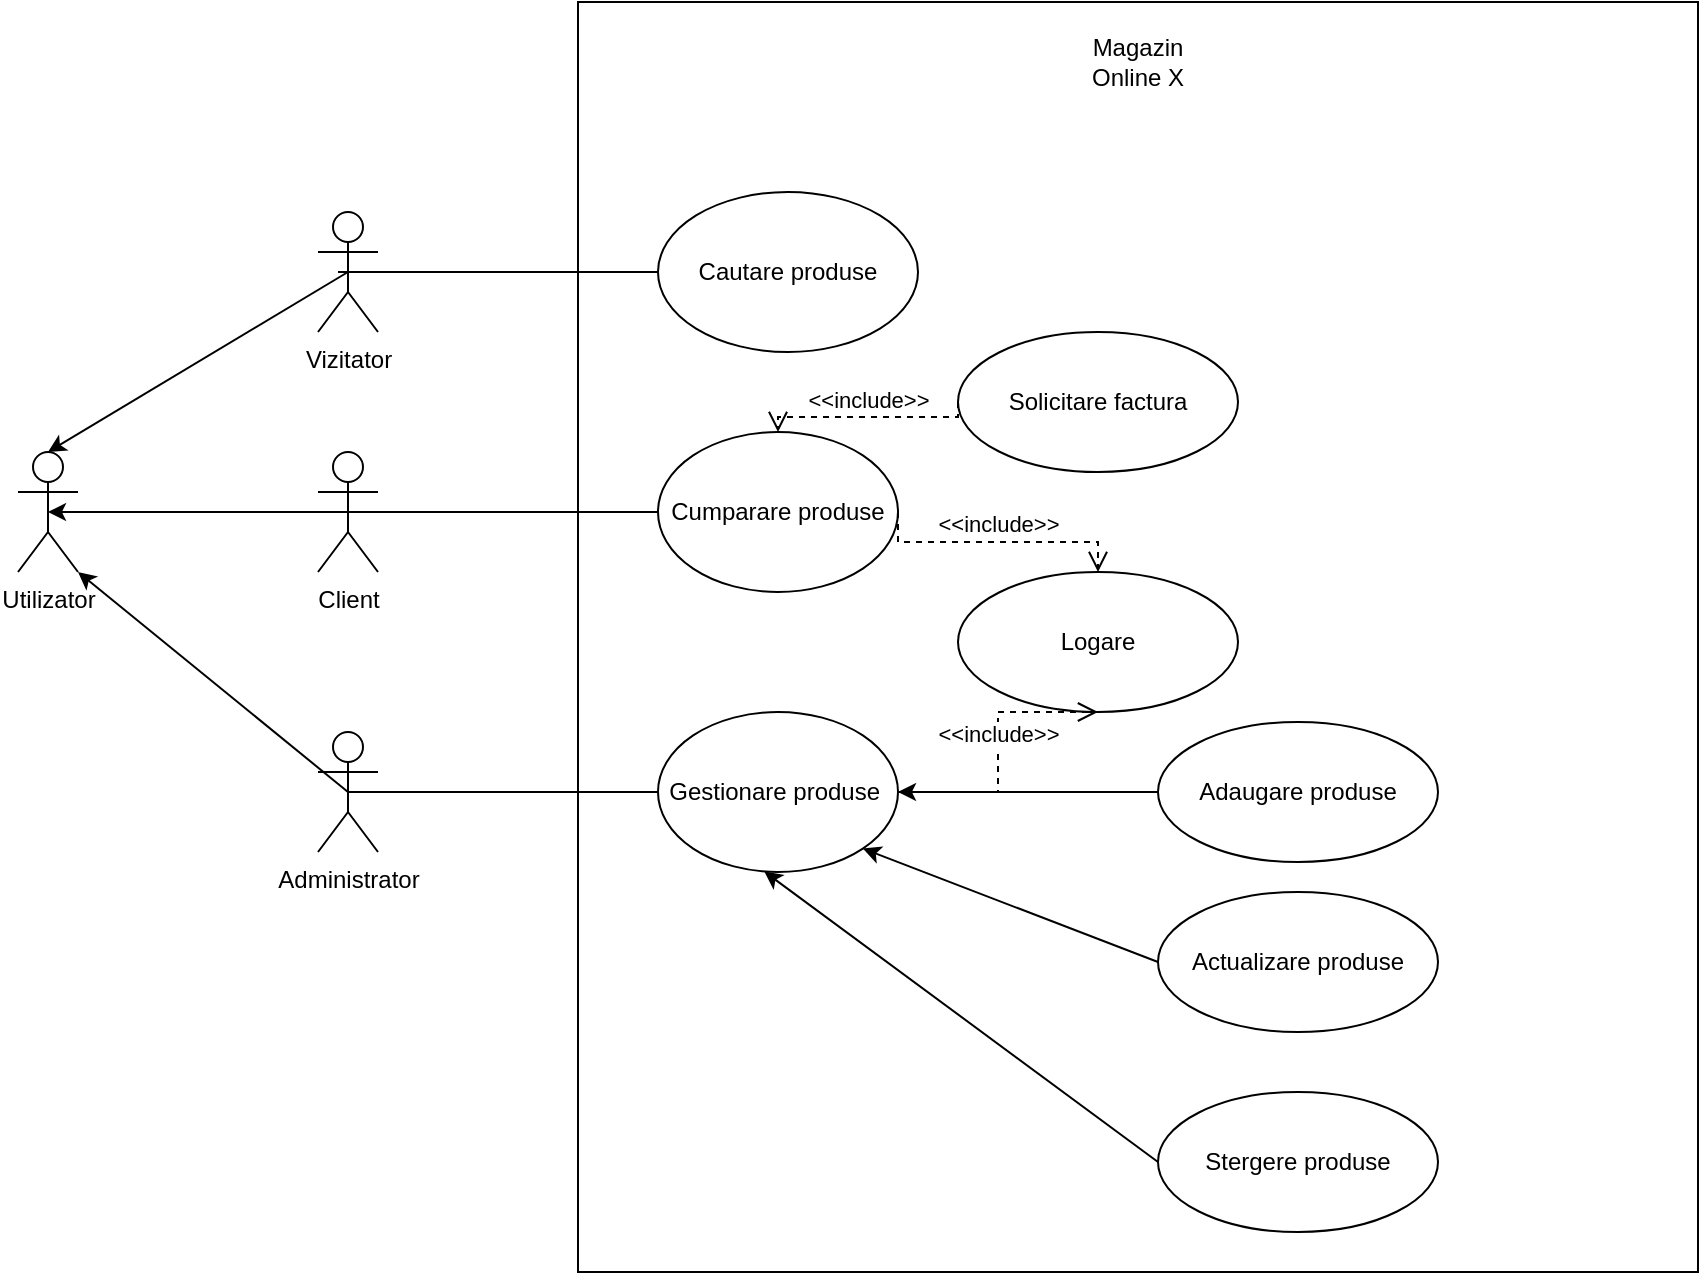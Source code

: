 <mxfile version="20.8.23" type="github">
  <diagram name="Page-1" id="0QxT-u1bqCjxnYINYubb">
    <mxGraphModel dx="836" dy="612" grid="1" gridSize="10" guides="1" tooltips="1" connect="1" arrows="1" fold="1" page="1" pageScale="1" pageWidth="850" pageHeight="1100" math="0" shadow="0">
      <root>
        <mxCell id="0" />
        <mxCell id="1" parent="0" />
        <mxCell id="pb_34YDVHzrE3iVv1_M4-1" value="&lt;div style=&quot;&quot;&gt;&lt;br&gt;&lt;/div&gt;&lt;div style=&quot;&quot;&gt;&lt;br&gt;&lt;/div&gt;" style="html=1;align=center;" vertex="1" parent="1">
          <mxGeometry x="320" y="115" width="560" height="635" as="geometry" />
        </mxCell>
        <mxCell id="pb_34YDVHzrE3iVv1_M4-2" value="Client&lt;br&gt;" style="shape=umlActor;verticalLabelPosition=bottom;verticalAlign=top;html=1;" vertex="1" parent="1">
          <mxGeometry x="190" y="340" width="30" height="60" as="geometry" />
        </mxCell>
        <mxCell id="pb_34YDVHzrE3iVv1_M4-4" value="Cumparare produse" style="ellipse;whiteSpace=wrap;html=1;" vertex="1" parent="1">
          <mxGeometry x="360" y="330" width="120" height="80" as="geometry" />
        </mxCell>
        <mxCell id="pb_34YDVHzrE3iVv1_M4-5" value="Magazin Online X" style="text;html=1;strokeColor=none;fillColor=none;align=center;verticalAlign=middle;whiteSpace=wrap;rounded=0;" vertex="1" parent="1">
          <mxGeometry x="570" y="130" width="60" height="30" as="geometry" />
        </mxCell>
        <mxCell id="pb_34YDVHzrE3iVv1_M4-6" value="Gestionare produse&lt;span style=&quot;white-space: pre;&quot;&gt;	&lt;/span&gt;" style="ellipse;whiteSpace=wrap;html=1;" vertex="1" parent="1">
          <mxGeometry x="360" y="470" width="120" height="80" as="geometry" />
        </mxCell>
        <mxCell id="pb_34YDVHzrE3iVv1_M4-9" value="Utilizator" style="shape=umlActor;verticalLabelPosition=bottom;verticalAlign=top;html=1;" vertex="1" parent="1">
          <mxGeometry x="40" y="340" width="30" height="60" as="geometry" />
        </mxCell>
        <mxCell id="pb_34YDVHzrE3iVv1_M4-11" value="Vizitator" style="shape=umlActor;verticalLabelPosition=bottom;verticalAlign=top;html=1;" vertex="1" parent="1">
          <mxGeometry x="190" y="220" width="30" height="60" as="geometry" />
        </mxCell>
        <mxCell id="pb_34YDVHzrE3iVv1_M4-12" value="Administrator" style="shape=umlActor;verticalLabelPosition=bottom;verticalAlign=top;html=1;" vertex="1" parent="1">
          <mxGeometry x="190" y="480" width="30" height="60" as="geometry" />
        </mxCell>
        <mxCell id="pb_34YDVHzrE3iVv1_M4-14" value="" style="endArrow=classic;html=1;rounded=0;exitX=0.5;exitY=0.5;exitDx=0;exitDy=0;exitPerimeter=0;entryX=0.5;entryY=0;entryDx=0;entryDy=0;entryPerimeter=0;" edge="1" parent="1" source="pb_34YDVHzrE3iVv1_M4-11" target="pb_34YDVHzrE3iVv1_M4-9">
          <mxGeometry width="50" height="50" relative="1" as="geometry">
            <mxPoint x="260" y="420" as="sourcePoint" />
            <mxPoint x="310" y="370" as="targetPoint" />
          </mxGeometry>
        </mxCell>
        <mxCell id="pb_34YDVHzrE3iVv1_M4-15" value="" style="endArrow=classic;html=1;rounded=0;exitX=0.5;exitY=0.5;exitDx=0;exitDy=0;exitPerimeter=0;entryX=0.5;entryY=0.5;entryDx=0;entryDy=0;entryPerimeter=0;" edge="1" parent="1" source="pb_34YDVHzrE3iVv1_M4-2" target="pb_34YDVHzrE3iVv1_M4-9">
          <mxGeometry width="50" height="50" relative="1" as="geometry">
            <mxPoint x="260" y="420" as="sourcePoint" />
            <mxPoint x="310" y="370" as="targetPoint" />
          </mxGeometry>
        </mxCell>
        <mxCell id="pb_34YDVHzrE3iVv1_M4-16" value="" style="endArrow=classic;html=1;rounded=0;exitX=0.5;exitY=0.5;exitDx=0;exitDy=0;exitPerimeter=0;entryX=1;entryY=1;entryDx=0;entryDy=0;entryPerimeter=0;" edge="1" parent="1" source="pb_34YDVHzrE3iVv1_M4-12" target="pb_34YDVHzrE3iVv1_M4-9">
          <mxGeometry width="50" height="50" relative="1" as="geometry">
            <mxPoint x="90" y="500" as="sourcePoint" />
            <mxPoint x="140" y="450" as="targetPoint" />
          </mxGeometry>
        </mxCell>
        <mxCell id="pb_34YDVHzrE3iVv1_M4-17" value="Cautare produse" style="ellipse;whiteSpace=wrap;html=1;" vertex="1" parent="1">
          <mxGeometry x="360" y="210" width="130" height="80" as="geometry" />
        </mxCell>
        <mxCell id="pb_34YDVHzrE3iVv1_M4-20" value="" style="endArrow=none;html=1;rounded=0;exitX=0.5;exitY=0.5;exitDx=0;exitDy=0;exitPerimeter=0;entryX=0;entryY=0.5;entryDx=0;entryDy=0;" edge="1" parent="1" source="pb_34YDVHzrE3iVv1_M4-2" target="pb_34YDVHzrE3iVv1_M4-4">
          <mxGeometry width="50" height="50" relative="1" as="geometry">
            <mxPoint x="360" y="440" as="sourcePoint" />
            <mxPoint x="360" y="380" as="targetPoint" />
          </mxGeometry>
        </mxCell>
        <mxCell id="pb_34YDVHzrE3iVv1_M4-21" value="" style="endArrow=none;html=1;rounded=0;exitX=0;exitY=0.5;exitDx=0;exitDy=0;entryX=0.5;entryY=0.5;entryDx=0;entryDy=0;entryPerimeter=0;" edge="1" parent="1" source="pb_34YDVHzrE3iVv1_M4-6" target="pb_34YDVHzrE3iVv1_M4-12">
          <mxGeometry width="50" height="50" relative="1" as="geometry">
            <mxPoint x="360" y="440" as="sourcePoint" />
            <mxPoint x="410" y="390" as="targetPoint" />
          </mxGeometry>
        </mxCell>
        <mxCell id="pb_34YDVHzrE3iVv1_M4-22" value="" style="endArrow=none;html=1;rounded=0;exitX=0;exitY=0.5;exitDx=0;exitDy=0;" edge="1" parent="1" source="pb_34YDVHzrE3iVv1_M4-17">
          <mxGeometry width="50" height="50" relative="1" as="geometry">
            <mxPoint x="360" y="440" as="sourcePoint" />
            <mxPoint x="200" y="250" as="targetPoint" />
          </mxGeometry>
        </mxCell>
        <mxCell id="pb_34YDVHzrE3iVv1_M4-23" value="Logare" style="ellipse;whiteSpace=wrap;html=1;" vertex="1" parent="1">
          <mxGeometry x="510" y="400" width="140" height="70" as="geometry" />
        </mxCell>
        <mxCell id="pb_34YDVHzrE3iVv1_M4-24" value="&amp;lt;&amp;lt;include&amp;gt;&amp;gt;" style="html=1;verticalAlign=bottom;endArrow=open;dashed=1;endSize=8;edgeStyle=elbowEdgeStyle;elbow=vertical;curved=0;rounded=0;entryX=0.5;entryY=1;entryDx=0;entryDy=0;exitX=1;exitY=0.5;exitDx=0;exitDy=0;" edge="1" parent="1" source="pb_34YDVHzrE3iVv1_M4-6" target="pb_34YDVHzrE3iVv1_M4-23">
          <mxGeometry relative="1" as="geometry">
            <mxPoint x="550" y="410" as="sourcePoint" />
            <mxPoint x="470" y="410" as="targetPoint" />
          </mxGeometry>
        </mxCell>
        <mxCell id="pb_34YDVHzrE3iVv1_M4-26" value="&amp;lt;&amp;lt;include&amp;gt;&amp;gt;" style="html=1;verticalAlign=bottom;endArrow=open;dashed=1;endSize=8;edgeStyle=elbowEdgeStyle;elbow=vertical;curved=0;rounded=0;exitX=1;exitY=0.5;exitDx=0;exitDy=0;entryX=0.5;entryY=0;entryDx=0;entryDy=0;" edge="1" parent="1" source="pb_34YDVHzrE3iVv1_M4-4" target="pb_34YDVHzrE3iVv1_M4-23">
          <mxGeometry relative="1" as="geometry">
            <mxPoint x="550" y="410" as="sourcePoint" />
            <mxPoint x="520" y="410" as="targetPoint" />
          </mxGeometry>
        </mxCell>
        <mxCell id="pb_34YDVHzrE3iVv1_M4-27" value="Solicitare factura" style="ellipse;whiteSpace=wrap;html=1;" vertex="1" parent="1">
          <mxGeometry x="510" y="280" width="140" height="70" as="geometry" />
        </mxCell>
        <mxCell id="pb_34YDVHzrE3iVv1_M4-28" value="&amp;lt;&amp;lt;include&amp;gt;&amp;gt;" style="html=1;verticalAlign=bottom;endArrow=open;dashed=1;endSize=8;edgeStyle=elbowEdgeStyle;elbow=vertical;curved=0;rounded=0;entryX=0.5;entryY=0;entryDx=0;entryDy=0;exitX=0;exitY=0.5;exitDx=0;exitDy=0;" edge="1" parent="1" source="pb_34YDVHzrE3iVv1_M4-27" target="pb_34YDVHzrE3iVv1_M4-4">
          <mxGeometry relative="1" as="geometry">
            <mxPoint x="550" y="410" as="sourcePoint" />
            <mxPoint x="470" y="410" as="targetPoint" />
          </mxGeometry>
        </mxCell>
        <mxCell id="pb_34YDVHzrE3iVv1_M4-30" value="Stergere produse" style="ellipse;whiteSpace=wrap;html=1;" vertex="1" parent="1">
          <mxGeometry x="610" y="660" width="140" height="70" as="geometry" />
        </mxCell>
        <mxCell id="pb_34YDVHzrE3iVv1_M4-31" value="Adaugare produse" style="ellipse;whiteSpace=wrap;html=1;" vertex="1" parent="1">
          <mxGeometry x="610" y="475" width="140" height="70" as="geometry" />
        </mxCell>
        <mxCell id="pb_34YDVHzrE3iVv1_M4-32" value="Actualizare produse" style="ellipse;whiteSpace=wrap;html=1;" vertex="1" parent="1">
          <mxGeometry x="610" y="560" width="140" height="70" as="geometry" />
        </mxCell>
        <mxCell id="pb_34YDVHzrE3iVv1_M4-34" value="" style="endArrow=classic;html=1;rounded=0;exitX=0;exitY=0.5;exitDx=0;exitDy=0;entryX=1;entryY=0.5;entryDx=0;entryDy=0;" edge="1" parent="1" source="pb_34YDVHzrE3iVv1_M4-31" target="pb_34YDVHzrE3iVv1_M4-6">
          <mxGeometry width="50" height="50" relative="1" as="geometry">
            <mxPoint x="590" y="560" as="sourcePoint" />
            <mxPoint x="640" y="510" as="targetPoint" />
          </mxGeometry>
        </mxCell>
        <mxCell id="pb_34YDVHzrE3iVv1_M4-36" value="" style="endArrow=classic;html=1;rounded=0;exitX=0;exitY=0.5;exitDx=0;exitDy=0;entryX=0.443;entryY=0.997;entryDx=0;entryDy=0;entryPerimeter=0;" edge="1" parent="1" source="pb_34YDVHzrE3iVv1_M4-30" target="pb_34YDVHzrE3iVv1_M4-6">
          <mxGeometry width="50" height="50" relative="1" as="geometry">
            <mxPoint x="590" y="560" as="sourcePoint" />
            <mxPoint x="640" y="510" as="targetPoint" />
          </mxGeometry>
        </mxCell>
        <mxCell id="pb_34YDVHzrE3iVv1_M4-37" value="" style="endArrow=classic;html=1;rounded=0;entryX=1;entryY=1;entryDx=0;entryDy=0;exitX=0;exitY=0.5;exitDx=0;exitDy=0;" edge="1" parent="1" source="pb_34YDVHzrE3iVv1_M4-32" target="pb_34YDVHzrE3iVv1_M4-6">
          <mxGeometry width="50" height="50" relative="1" as="geometry">
            <mxPoint x="590" y="560" as="sourcePoint" />
            <mxPoint x="640" y="510" as="targetPoint" />
          </mxGeometry>
        </mxCell>
      </root>
    </mxGraphModel>
  </diagram>
</mxfile>
